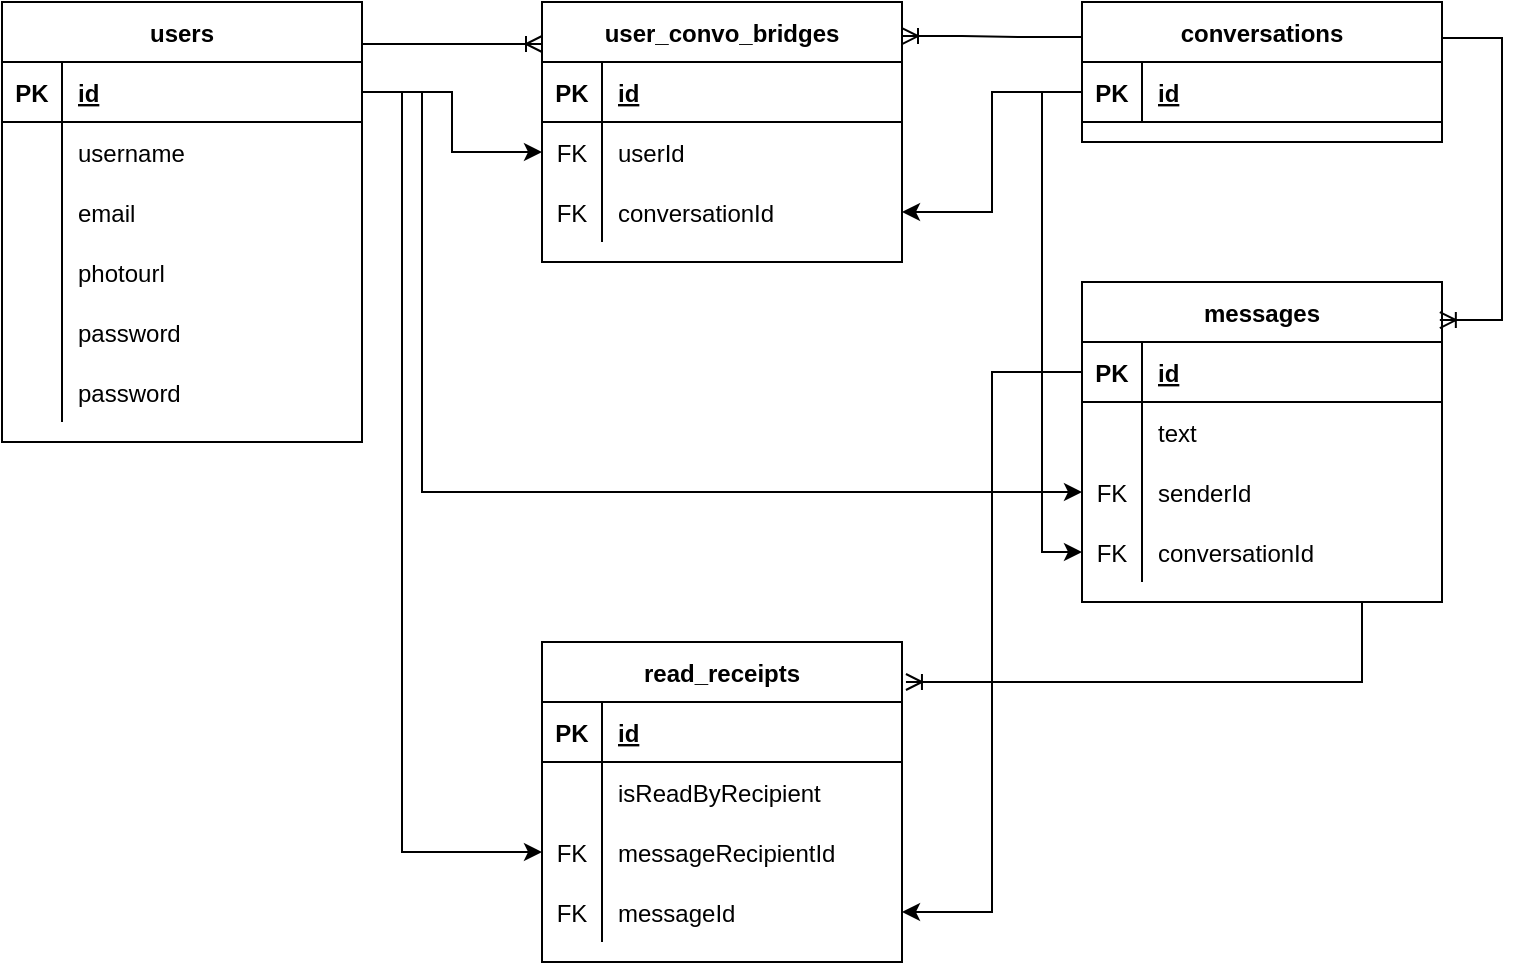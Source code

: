 <mxfile version="16.2.1" type="github"><diagram id="VCpfQ3PbXS5tHDDtIwh3" name="Page-1"><mxGraphModel dx="1186" dy="559" grid="1" gridSize="10" guides="1" tooltips="1" connect="1" arrows="1" fold="1" page="1" pageScale="1" pageWidth="850" pageHeight="1100" math="0" shadow="0"><root><mxCell id="0"/><mxCell id="1" parent="0"/><mxCell id="fUTRC2BdEfAdUZrdZdtG-123" value="" style="edgeStyle=orthogonalEdgeStyle;rounded=0;orthogonalLoop=1;jettySize=auto;html=1;entryX=0;entryY=0.5;entryDx=0;entryDy=0;" edge="1" parent="1" source="fUTRC2BdEfAdUZrdZdtG-6" target="fUTRC2BdEfAdUZrdZdtG-94"><mxGeometry relative="1" as="geometry"><mxPoint x="270" y="380" as="targetPoint"/><Array as="points"><mxPoint x="240" y="85"/><mxPoint x="240" y="465"/></Array></mxGeometry></mxCell><mxCell id="fUTRC2BdEfAdUZrdZdtG-5" value="users" style="shape=table;startSize=30;container=1;collapsible=1;childLayout=tableLayout;fixedRows=1;rowLines=0;fontStyle=1;align=center;resizeLast=1;" vertex="1" parent="1"><mxGeometry x="40" y="40" width="180" height="220" as="geometry"/></mxCell><mxCell id="fUTRC2BdEfAdUZrdZdtG-6" value="" style="shape=partialRectangle;collapsible=0;dropTarget=0;pointerEvents=0;fillColor=none;top=0;left=0;bottom=1;right=0;points=[[0,0.5],[1,0.5]];portConstraint=eastwest;" vertex="1" parent="fUTRC2BdEfAdUZrdZdtG-5"><mxGeometry y="30" width="180" height="30" as="geometry"/></mxCell><mxCell id="fUTRC2BdEfAdUZrdZdtG-7" value="PK" style="shape=partialRectangle;connectable=0;fillColor=none;top=0;left=0;bottom=0;right=0;fontStyle=1;overflow=hidden;" vertex="1" parent="fUTRC2BdEfAdUZrdZdtG-6"><mxGeometry width="30" height="30" as="geometry"><mxRectangle width="30" height="30" as="alternateBounds"/></mxGeometry></mxCell><mxCell id="fUTRC2BdEfAdUZrdZdtG-8" value="id" style="shape=partialRectangle;connectable=0;fillColor=none;top=0;left=0;bottom=0;right=0;align=left;spacingLeft=6;fontStyle=5;overflow=hidden;" vertex="1" parent="fUTRC2BdEfAdUZrdZdtG-6"><mxGeometry x="30" width="150" height="30" as="geometry"><mxRectangle width="150" height="30" as="alternateBounds"/></mxGeometry></mxCell><mxCell id="fUTRC2BdEfAdUZrdZdtG-9" value="" style="shape=partialRectangle;collapsible=0;dropTarget=0;pointerEvents=0;fillColor=none;top=0;left=0;bottom=0;right=0;points=[[0,0.5],[1,0.5]];portConstraint=eastwest;" vertex="1" parent="fUTRC2BdEfAdUZrdZdtG-5"><mxGeometry y="60" width="180" height="30" as="geometry"/></mxCell><mxCell id="fUTRC2BdEfAdUZrdZdtG-10" value="" style="shape=partialRectangle;connectable=0;fillColor=none;top=0;left=0;bottom=0;right=0;editable=1;overflow=hidden;" vertex="1" parent="fUTRC2BdEfAdUZrdZdtG-9"><mxGeometry width="30" height="30" as="geometry"><mxRectangle width="30" height="30" as="alternateBounds"/></mxGeometry></mxCell><mxCell id="fUTRC2BdEfAdUZrdZdtG-11" value="username" style="shape=partialRectangle;connectable=0;fillColor=none;top=0;left=0;bottom=0;right=0;align=left;spacingLeft=6;overflow=hidden;" vertex="1" parent="fUTRC2BdEfAdUZrdZdtG-9"><mxGeometry x="30" width="150" height="30" as="geometry"><mxRectangle width="150" height="30" as="alternateBounds"/></mxGeometry></mxCell><mxCell id="fUTRC2BdEfAdUZrdZdtG-12" value="" style="shape=partialRectangle;collapsible=0;dropTarget=0;pointerEvents=0;fillColor=none;top=0;left=0;bottom=0;right=0;points=[[0,0.5],[1,0.5]];portConstraint=eastwest;" vertex="1" parent="fUTRC2BdEfAdUZrdZdtG-5"><mxGeometry y="90" width="180" height="30" as="geometry"/></mxCell><mxCell id="fUTRC2BdEfAdUZrdZdtG-13" value="" style="shape=partialRectangle;connectable=0;fillColor=none;top=0;left=0;bottom=0;right=0;editable=1;overflow=hidden;" vertex="1" parent="fUTRC2BdEfAdUZrdZdtG-12"><mxGeometry width="30" height="30" as="geometry"><mxRectangle width="30" height="30" as="alternateBounds"/></mxGeometry></mxCell><mxCell id="fUTRC2BdEfAdUZrdZdtG-14" value="email" style="shape=partialRectangle;connectable=0;fillColor=none;top=0;left=0;bottom=0;right=0;align=left;spacingLeft=6;overflow=hidden;" vertex="1" parent="fUTRC2BdEfAdUZrdZdtG-12"><mxGeometry x="30" width="150" height="30" as="geometry"><mxRectangle width="150" height="30" as="alternateBounds"/></mxGeometry></mxCell><mxCell id="fUTRC2BdEfAdUZrdZdtG-15" value="" style="shape=partialRectangle;collapsible=0;dropTarget=0;pointerEvents=0;fillColor=none;top=0;left=0;bottom=0;right=0;points=[[0,0.5],[1,0.5]];portConstraint=eastwest;" vertex="1" parent="fUTRC2BdEfAdUZrdZdtG-5"><mxGeometry y="120" width="180" height="30" as="geometry"/></mxCell><mxCell id="fUTRC2BdEfAdUZrdZdtG-16" value="" style="shape=partialRectangle;connectable=0;fillColor=none;top=0;left=0;bottom=0;right=0;editable=1;overflow=hidden;" vertex="1" parent="fUTRC2BdEfAdUZrdZdtG-15"><mxGeometry width="30" height="30" as="geometry"><mxRectangle width="30" height="30" as="alternateBounds"/></mxGeometry></mxCell><mxCell id="fUTRC2BdEfAdUZrdZdtG-17" value="photourl" style="shape=partialRectangle;connectable=0;fillColor=none;top=0;left=0;bottom=0;right=0;align=left;spacingLeft=6;overflow=hidden;" vertex="1" parent="fUTRC2BdEfAdUZrdZdtG-15"><mxGeometry x="30" width="150" height="30" as="geometry"><mxRectangle width="150" height="30" as="alternateBounds"/></mxGeometry></mxCell><mxCell id="fUTRC2BdEfAdUZrdZdtG-25" style="shape=partialRectangle;collapsible=0;dropTarget=0;pointerEvents=0;fillColor=none;top=0;left=0;bottom=0;right=0;points=[[0,0.5],[1,0.5]];portConstraint=eastwest;" vertex="1" parent="fUTRC2BdEfAdUZrdZdtG-5"><mxGeometry y="150" width="180" height="30" as="geometry"/></mxCell><mxCell id="fUTRC2BdEfAdUZrdZdtG-26" style="shape=partialRectangle;connectable=0;fillColor=none;top=0;left=0;bottom=0;right=0;editable=1;overflow=hidden;" vertex="1" parent="fUTRC2BdEfAdUZrdZdtG-25"><mxGeometry width="30" height="30" as="geometry"><mxRectangle width="30" height="30" as="alternateBounds"/></mxGeometry></mxCell><mxCell id="fUTRC2BdEfAdUZrdZdtG-27" value="password" style="shape=partialRectangle;connectable=0;fillColor=none;top=0;left=0;bottom=0;right=0;align=left;spacingLeft=6;overflow=hidden;" vertex="1" parent="fUTRC2BdEfAdUZrdZdtG-25"><mxGeometry x="30" width="150" height="30" as="geometry"><mxRectangle width="150" height="30" as="alternateBounds"/></mxGeometry></mxCell><mxCell id="fUTRC2BdEfAdUZrdZdtG-22" style="shape=partialRectangle;collapsible=0;dropTarget=0;pointerEvents=0;fillColor=none;top=0;left=0;bottom=0;right=0;points=[[0,0.5],[1,0.5]];portConstraint=eastwest;" vertex="1" parent="fUTRC2BdEfAdUZrdZdtG-5"><mxGeometry y="180" width="180" height="30" as="geometry"/></mxCell><mxCell id="fUTRC2BdEfAdUZrdZdtG-23" style="shape=partialRectangle;connectable=0;fillColor=none;top=0;left=0;bottom=0;right=0;editable=1;overflow=hidden;" vertex="1" parent="fUTRC2BdEfAdUZrdZdtG-22"><mxGeometry width="30" height="30" as="geometry"><mxRectangle width="30" height="30" as="alternateBounds"/></mxGeometry></mxCell><mxCell id="fUTRC2BdEfAdUZrdZdtG-24" value="password" style="shape=partialRectangle;connectable=0;fillColor=none;top=0;left=0;bottom=0;right=0;align=left;spacingLeft=6;overflow=hidden;" vertex="1" parent="fUTRC2BdEfAdUZrdZdtG-22"><mxGeometry x="30" width="150" height="30" as="geometry"><mxRectangle width="150" height="30" as="alternateBounds"/></mxGeometry></mxCell><mxCell id="fUTRC2BdEfAdUZrdZdtG-48" value="user_convo_bridges" style="shape=table;startSize=30;container=1;collapsible=1;childLayout=tableLayout;fixedRows=1;rowLines=0;fontStyle=1;align=center;resizeLast=1;" vertex="1" parent="1"><mxGeometry x="310" y="40" width="180" height="130" as="geometry"/></mxCell><mxCell id="fUTRC2BdEfAdUZrdZdtG-49" value="" style="shape=partialRectangle;collapsible=0;dropTarget=0;pointerEvents=0;fillColor=none;top=0;left=0;bottom=1;right=0;points=[[0,0.5],[1,0.5]];portConstraint=eastwest;" vertex="1" parent="fUTRC2BdEfAdUZrdZdtG-48"><mxGeometry y="30" width="180" height="30" as="geometry"/></mxCell><mxCell id="fUTRC2BdEfAdUZrdZdtG-50" value="PK" style="shape=partialRectangle;connectable=0;fillColor=none;top=0;left=0;bottom=0;right=0;fontStyle=1;overflow=hidden;" vertex="1" parent="fUTRC2BdEfAdUZrdZdtG-49"><mxGeometry width="30" height="30" as="geometry"><mxRectangle width="30" height="30" as="alternateBounds"/></mxGeometry></mxCell><mxCell id="fUTRC2BdEfAdUZrdZdtG-51" value="id" style="shape=partialRectangle;connectable=0;fillColor=none;top=0;left=0;bottom=0;right=0;align=left;spacingLeft=6;fontStyle=5;overflow=hidden;" vertex="1" parent="fUTRC2BdEfAdUZrdZdtG-49"><mxGeometry x="30" width="150" height="30" as="geometry"><mxRectangle width="150" height="30" as="alternateBounds"/></mxGeometry></mxCell><mxCell id="fUTRC2BdEfAdUZrdZdtG-52" value="" style="shape=partialRectangle;collapsible=0;dropTarget=0;pointerEvents=0;fillColor=none;top=0;left=0;bottom=0;right=0;points=[[0,0.5],[1,0.5]];portConstraint=eastwest;" vertex="1" parent="fUTRC2BdEfAdUZrdZdtG-48"><mxGeometry y="60" width="180" height="30" as="geometry"/></mxCell><mxCell id="fUTRC2BdEfAdUZrdZdtG-53" value="FK" style="shape=partialRectangle;connectable=0;fillColor=none;top=0;left=0;bottom=0;right=0;editable=1;overflow=hidden;" vertex="1" parent="fUTRC2BdEfAdUZrdZdtG-52"><mxGeometry width="30" height="30" as="geometry"><mxRectangle width="30" height="30" as="alternateBounds"/></mxGeometry></mxCell><mxCell id="fUTRC2BdEfAdUZrdZdtG-54" value="userId" style="shape=partialRectangle;connectable=0;fillColor=none;top=0;left=0;bottom=0;right=0;align=left;spacingLeft=6;overflow=hidden;" vertex="1" parent="fUTRC2BdEfAdUZrdZdtG-52"><mxGeometry x="30" width="150" height="30" as="geometry"><mxRectangle width="150" height="30" as="alternateBounds"/></mxGeometry></mxCell><mxCell id="fUTRC2BdEfAdUZrdZdtG-55" value="" style="shape=partialRectangle;collapsible=0;dropTarget=0;pointerEvents=0;fillColor=none;top=0;left=0;bottom=0;right=0;points=[[0,0.5],[1,0.5]];portConstraint=eastwest;" vertex="1" parent="fUTRC2BdEfAdUZrdZdtG-48"><mxGeometry y="90" width="180" height="30" as="geometry"/></mxCell><mxCell id="fUTRC2BdEfAdUZrdZdtG-56" value="FK" style="shape=partialRectangle;connectable=0;fillColor=none;top=0;left=0;bottom=0;right=0;editable=1;overflow=hidden;" vertex="1" parent="fUTRC2BdEfAdUZrdZdtG-55"><mxGeometry width="30" height="30" as="geometry"><mxRectangle width="30" height="30" as="alternateBounds"/></mxGeometry></mxCell><mxCell id="fUTRC2BdEfAdUZrdZdtG-57" value="conversationId" style="shape=partialRectangle;connectable=0;fillColor=none;top=0;left=0;bottom=0;right=0;align=left;spacingLeft=6;overflow=hidden;" vertex="1" parent="fUTRC2BdEfAdUZrdZdtG-55"><mxGeometry x="30" width="150" height="30" as="geometry"><mxRectangle width="150" height="30" as="alternateBounds"/></mxGeometry></mxCell><mxCell id="fUTRC2BdEfAdUZrdZdtG-61" value="conversations" style="shape=table;startSize=30;container=1;collapsible=1;childLayout=tableLayout;fixedRows=1;rowLines=0;fontStyle=1;align=center;resizeLast=1;" vertex="1" parent="1"><mxGeometry x="580" y="40" width="180" height="70" as="geometry"/></mxCell><mxCell id="fUTRC2BdEfAdUZrdZdtG-62" value="" style="shape=partialRectangle;collapsible=0;dropTarget=0;pointerEvents=0;fillColor=none;top=0;left=0;bottom=1;right=0;points=[[0,0.5],[1,0.5]];portConstraint=eastwest;" vertex="1" parent="fUTRC2BdEfAdUZrdZdtG-61"><mxGeometry y="30" width="180" height="30" as="geometry"/></mxCell><mxCell id="fUTRC2BdEfAdUZrdZdtG-63" value="PK" style="shape=partialRectangle;connectable=0;fillColor=none;top=0;left=0;bottom=0;right=0;fontStyle=1;overflow=hidden;" vertex="1" parent="fUTRC2BdEfAdUZrdZdtG-62"><mxGeometry width="30" height="30" as="geometry"><mxRectangle width="30" height="30" as="alternateBounds"/></mxGeometry></mxCell><mxCell id="fUTRC2BdEfAdUZrdZdtG-64" value="id" style="shape=partialRectangle;connectable=0;fillColor=none;top=0;left=0;bottom=0;right=0;align=left;spacingLeft=6;fontStyle=5;overflow=hidden;" vertex="1" parent="fUTRC2BdEfAdUZrdZdtG-62"><mxGeometry x="30" width="150" height="30" as="geometry"><mxRectangle width="150" height="30" as="alternateBounds"/></mxGeometry></mxCell><mxCell id="fUTRC2BdEfAdUZrdZdtG-100" style="edgeStyle=orthogonalEdgeStyle;rounded=0;orthogonalLoop=1;jettySize=auto;html=1;exitX=0;exitY=0.5;exitDx=0;exitDy=0;entryX=1;entryY=0.5;entryDx=0;entryDy=0;" edge="1" parent="1" source="fUTRC2BdEfAdUZrdZdtG-125" target="fUTRC2BdEfAdUZrdZdtG-97"><mxGeometry relative="1" as="geometry"/></mxCell><mxCell id="fUTRC2BdEfAdUZrdZdtG-74" value="messages" style="shape=table;startSize=30;container=1;collapsible=1;childLayout=tableLayout;fixedRows=1;rowLines=0;fontStyle=1;align=center;resizeLast=1;" vertex="1" parent="1"><mxGeometry x="580" y="180" width="180" height="160" as="geometry"/></mxCell><mxCell id="fUTRC2BdEfAdUZrdZdtG-125" value="" style="shape=partialRectangle;collapsible=0;dropTarget=0;pointerEvents=0;fillColor=none;top=0;left=0;bottom=1;right=0;points=[[0,0.5],[1,0.5]];portConstraint=eastwest;" vertex="1" parent="fUTRC2BdEfAdUZrdZdtG-74"><mxGeometry y="30" width="180" height="30" as="geometry"/></mxCell><mxCell id="fUTRC2BdEfAdUZrdZdtG-126" value="PK" style="shape=partialRectangle;connectable=0;fillColor=none;top=0;left=0;bottom=0;right=0;fontStyle=1;overflow=hidden;" vertex="1" parent="fUTRC2BdEfAdUZrdZdtG-125"><mxGeometry width="30" height="30" as="geometry"><mxRectangle width="30" height="30" as="alternateBounds"/></mxGeometry></mxCell><mxCell id="fUTRC2BdEfAdUZrdZdtG-127" value="id" style="shape=partialRectangle;connectable=0;fillColor=none;top=0;left=0;bottom=0;right=0;align=left;spacingLeft=6;fontStyle=5;overflow=hidden;" vertex="1" parent="fUTRC2BdEfAdUZrdZdtG-125"><mxGeometry x="30" width="150" height="30" as="geometry"><mxRectangle width="150" height="30" as="alternateBounds"/></mxGeometry></mxCell><mxCell id="fUTRC2BdEfAdUZrdZdtG-78" value="" style="shape=partialRectangle;collapsible=0;dropTarget=0;pointerEvents=0;fillColor=none;top=0;left=0;bottom=0;right=0;points=[[0,0.5],[1,0.5]];portConstraint=eastwest;" vertex="1" parent="fUTRC2BdEfAdUZrdZdtG-74"><mxGeometry y="60" width="180" height="30" as="geometry"/></mxCell><mxCell id="fUTRC2BdEfAdUZrdZdtG-79" value="" style="shape=partialRectangle;connectable=0;fillColor=none;top=0;left=0;bottom=0;right=0;editable=1;overflow=hidden;" vertex="1" parent="fUTRC2BdEfAdUZrdZdtG-78"><mxGeometry width="30" height="30" as="geometry"><mxRectangle width="30" height="30" as="alternateBounds"/></mxGeometry></mxCell><mxCell id="fUTRC2BdEfAdUZrdZdtG-80" value="text" style="shape=partialRectangle;connectable=0;fillColor=none;top=0;left=0;bottom=0;right=0;align=left;spacingLeft=6;overflow=hidden;" vertex="1" parent="fUTRC2BdEfAdUZrdZdtG-78"><mxGeometry x="30" width="150" height="30" as="geometry"><mxRectangle width="150" height="30" as="alternateBounds"/></mxGeometry></mxCell><mxCell id="fUTRC2BdEfAdUZrdZdtG-81" value="" style="shape=partialRectangle;collapsible=0;dropTarget=0;pointerEvents=0;fillColor=none;top=0;left=0;bottom=0;right=0;points=[[0,0.5],[1,0.5]];portConstraint=eastwest;" vertex="1" parent="fUTRC2BdEfAdUZrdZdtG-74"><mxGeometry y="90" width="180" height="30" as="geometry"/></mxCell><mxCell id="fUTRC2BdEfAdUZrdZdtG-82" value="FK" style="shape=partialRectangle;connectable=0;fillColor=none;top=0;left=0;bottom=0;right=0;editable=1;overflow=hidden;" vertex="1" parent="fUTRC2BdEfAdUZrdZdtG-81"><mxGeometry width="30" height="30" as="geometry"><mxRectangle width="30" height="30" as="alternateBounds"/></mxGeometry></mxCell><mxCell id="fUTRC2BdEfAdUZrdZdtG-83" value="senderId" style="shape=partialRectangle;connectable=0;fillColor=none;top=0;left=0;bottom=0;right=0;align=left;spacingLeft=6;overflow=hidden;" vertex="1" parent="fUTRC2BdEfAdUZrdZdtG-81"><mxGeometry x="30" width="150" height="30" as="geometry"><mxRectangle width="150" height="30" as="alternateBounds"/></mxGeometry></mxCell><mxCell id="fUTRC2BdEfAdUZrdZdtG-84" value="" style="shape=partialRectangle;collapsible=0;dropTarget=0;pointerEvents=0;fillColor=none;top=0;left=0;bottom=0;right=0;points=[[0,0.5],[1,0.5]];portConstraint=eastwest;" vertex="1" parent="fUTRC2BdEfAdUZrdZdtG-74"><mxGeometry y="120" width="180" height="30" as="geometry"/></mxCell><mxCell id="fUTRC2BdEfAdUZrdZdtG-85" value="FK" style="shape=partialRectangle;connectable=0;fillColor=none;top=0;left=0;bottom=0;right=0;editable=1;overflow=hidden;" vertex="1" parent="fUTRC2BdEfAdUZrdZdtG-84"><mxGeometry width="30" height="30" as="geometry"><mxRectangle width="30" height="30" as="alternateBounds"/></mxGeometry></mxCell><mxCell id="fUTRC2BdEfAdUZrdZdtG-86" value="conversationId" style="shape=partialRectangle;connectable=0;fillColor=none;top=0;left=0;bottom=0;right=0;align=left;spacingLeft=6;overflow=hidden;" vertex="1" parent="fUTRC2BdEfAdUZrdZdtG-84"><mxGeometry x="30" width="150" height="30" as="geometry"><mxRectangle width="150" height="30" as="alternateBounds"/></mxGeometry></mxCell><mxCell id="fUTRC2BdEfAdUZrdZdtG-87" value="read_receipts" style="shape=table;startSize=30;container=1;collapsible=1;childLayout=tableLayout;fixedRows=1;rowLines=0;fontStyle=1;align=center;resizeLast=1;" vertex="1" parent="1"><mxGeometry x="310" y="360" width="180" height="160" as="geometry"/></mxCell><mxCell id="fUTRC2BdEfAdUZrdZdtG-88" value="" style="shape=partialRectangle;collapsible=0;dropTarget=0;pointerEvents=0;fillColor=none;top=0;left=0;bottom=1;right=0;points=[[0,0.5],[1,0.5]];portConstraint=eastwest;" vertex="1" parent="fUTRC2BdEfAdUZrdZdtG-87"><mxGeometry y="30" width="180" height="30" as="geometry"/></mxCell><mxCell id="fUTRC2BdEfAdUZrdZdtG-89" value="PK" style="shape=partialRectangle;connectable=0;fillColor=none;top=0;left=0;bottom=0;right=0;fontStyle=1;overflow=hidden;" vertex="1" parent="fUTRC2BdEfAdUZrdZdtG-88"><mxGeometry width="30" height="30" as="geometry"><mxRectangle width="30" height="30" as="alternateBounds"/></mxGeometry></mxCell><mxCell id="fUTRC2BdEfAdUZrdZdtG-90" value="id" style="shape=partialRectangle;connectable=0;fillColor=none;top=0;left=0;bottom=0;right=0;align=left;spacingLeft=6;fontStyle=5;overflow=hidden;" vertex="1" parent="fUTRC2BdEfAdUZrdZdtG-88"><mxGeometry x="30" width="150" height="30" as="geometry"><mxRectangle width="150" height="30" as="alternateBounds"/></mxGeometry></mxCell><mxCell id="fUTRC2BdEfAdUZrdZdtG-91" value="" style="shape=partialRectangle;collapsible=0;dropTarget=0;pointerEvents=0;fillColor=none;top=0;left=0;bottom=0;right=0;points=[[0,0.5],[1,0.5]];portConstraint=eastwest;" vertex="1" parent="fUTRC2BdEfAdUZrdZdtG-87"><mxGeometry y="60" width="180" height="30" as="geometry"/></mxCell><mxCell id="fUTRC2BdEfAdUZrdZdtG-92" value="" style="shape=partialRectangle;connectable=0;fillColor=none;top=0;left=0;bottom=0;right=0;editable=1;overflow=hidden;" vertex="1" parent="fUTRC2BdEfAdUZrdZdtG-91"><mxGeometry width="30" height="30" as="geometry"><mxRectangle width="30" height="30" as="alternateBounds"/></mxGeometry></mxCell><mxCell id="fUTRC2BdEfAdUZrdZdtG-93" value="isReadByRecipient" style="shape=partialRectangle;connectable=0;fillColor=none;top=0;left=0;bottom=0;right=0;align=left;spacingLeft=6;overflow=hidden;" vertex="1" parent="fUTRC2BdEfAdUZrdZdtG-91"><mxGeometry x="30" width="150" height="30" as="geometry"><mxRectangle width="150" height="30" as="alternateBounds"/></mxGeometry></mxCell><mxCell id="fUTRC2BdEfAdUZrdZdtG-94" value="" style="shape=partialRectangle;collapsible=0;dropTarget=0;pointerEvents=0;fillColor=none;top=0;left=0;bottom=0;right=0;points=[[0,0.5],[1,0.5]];portConstraint=eastwest;" vertex="1" parent="fUTRC2BdEfAdUZrdZdtG-87"><mxGeometry y="90" width="180" height="30" as="geometry"/></mxCell><mxCell id="fUTRC2BdEfAdUZrdZdtG-95" value="FK" style="shape=partialRectangle;connectable=0;fillColor=none;top=0;left=0;bottom=0;right=0;editable=1;overflow=hidden;" vertex="1" parent="fUTRC2BdEfAdUZrdZdtG-94"><mxGeometry width="30" height="30" as="geometry"><mxRectangle width="30" height="30" as="alternateBounds"/></mxGeometry></mxCell><mxCell id="fUTRC2BdEfAdUZrdZdtG-96" value="messageRecipientId" style="shape=partialRectangle;connectable=0;fillColor=none;top=0;left=0;bottom=0;right=0;align=left;spacingLeft=6;overflow=hidden;" vertex="1" parent="fUTRC2BdEfAdUZrdZdtG-94"><mxGeometry x="30" width="150" height="30" as="geometry"><mxRectangle width="150" height="30" as="alternateBounds"/></mxGeometry></mxCell><mxCell id="fUTRC2BdEfAdUZrdZdtG-97" value="" style="shape=partialRectangle;collapsible=0;dropTarget=0;pointerEvents=0;fillColor=none;top=0;left=0;bottom=0;right=0;points=[[0,0.5],[1,0.5]];portConstraint=eastwest;" vertex="1" parent="fUTRC2BdEfAdUZrdZdtG-87"><mxGeometry y="120" width="180" height="30" as="geometry"/></mxCell><mxCell id="fUTRC2BdEfAdUZrdZdtG-98" value="FK" style="shape=partialRectangle;connectable=0;fillColor=none;top=0;left=0;bottom=0;right=0;editable=1;overflow=hidden;" vertex="1" parent="fUTRC2BdEfAdUZrdZdtG-97"><mxGeometry width="30" height="30" as="geometry"><mxRectangle width="30" height="30" as="alternateBounds"/></mxGeometry></mxCell><mxCell id="fUTRC2BdEfAdUZrdZdtG-99" value="messageId" style="shape=partialRectangle;connectable=0;fillColor=none;top=0;left=0;bottom=0;right=0;align=left;spacingLeft=6;overflow=hidden;" vertex="1" parent="fUTRC2BdEfAdUZrdZdtG-97"><mxGeometry x="30" width="150" height="30" as="geometry"><mxRectangle width="150" height="30" as="alternateBounds"/></mxGeometry></mxCell><mxCell id="fUTRC2BdEfAdUZrdZdtG-101" value="" style="edgeStyle=orthogonalEdgeStyle;rounded=0;orthogonalLoop=1;jettySize=auto;html=1;" edge="1" parent="1" source="fUTRC2BdEfAdUZrdZdtG-6" target="fUTRC2BdEfAdUZrdZdtG-52"><mxGeometry relative="1" as="geometry"/></mxCell><mxCell id="fUTRC2BdEfAdUZrdZdtG-102" value="" style="edgeStyle=orthogonalEdgeStyle;rounded=0;orthogonalLoop=1;jettySize=auto;html=1;exitX=1;exitY=0.5;exitDx=0;exitDy=0;entryX=0;entryY=0.5;entryDx=0;entryDy=0;" edge="1" parent="1" source="fUTRC2BdEfAdUZrdZdtG-6" target="fUTRC2BdEfAdUZrdZdtG-81"><mxGeometry relative="1" as="geometry"><mxPoint x="230" y="95" as="sourcePoint"/><mxPoint x="320" y="125" as="targetPoint"/><Array as="points"><mxPoint x="250" y="85"/><mxPoint x="250" y="285"/></Array></mxGeometry></mxCell><mxCell id="fUTRC2BdEfAdUZrdZdtG-124" value="" style="edgeStyle=orthogonalEdgeStyle;rounded=0;orthogonalLoop=1;jettySize=auto;html=1;entryX=1;entryY=0.5;entryDx=0;entryDy=0;" edge="1" parent="1" source="fUTRC2BdEfAdUZrdZdtG-62" target="fUTRC2BdEfAdUZrdZdtG-55"><mxGeometry relative="1" as="geometry"/></mxCell><mxCell id="fUTRC2BdEfAdUZrdZdtG-128" value="" style="edgeStyle=orthogonalEdgeStyle;rounded=0;orthogonalLoop=1;jettySize=auto;html=1;entryX=0;entryY=0.5;entryDx=0;entryDy=0;exitX=0;exitY=0.5;exitDx=0;exitDy=0;" edge="1" parent="1" source="fUTRC2BdEfAdUZrdZdtG-62" target="fUTRC2BdEfAdUZrdZdtG-84"><mxGeometry relative="1" as="geometry"><mxPoint x="590" y="95" as="sourcePoint"/><mxPoint x="500" y="155" as="targetPoint"/></mxGeometry></mxCell><mxCell id="fUTRC2BdEfAdUZrdZdtG-130" value="" style="edgeStyle=entityRelationEdgeStyle;fontSize=12;html=1;endArrow=ERoneToMany;rounded=0;" edge="1" parent="1"><mxGeometry width="100" height="100" relative="1" as="geometry"><mxPoint x="220" y="61" as="sourcePoint"/><mxPoint x="310" y="61" as="targetPoint"/></mxGeometry></mxCell><mxCell id="fUTRC2BdEfAdUZrdZdtG-131" value="" style="edgeStyle=entityRelationEdgeStyle;fontSize=12;html=1;endArrow=ERoneToMany;rounded=0;entryX=1;entryY=0.131;entryDx=0;entryDy=0;entryPerimeter=0;exitX=0;exitY=0.25;exitDx=0;exitDy=0;" edge="1" parent="1" source="fUTRC2BdEfAdUZrdZdtG-61" target="fUTRC2BdEfAdUZrdZdtG-48"><mxGeometry width="100" height="100" relative="1" as="geometry"><mxPoint x="440" y="300" as="sourcePoint"/><mxPoint x="540" y="200" as="targetPoint"/></mxGeometry></mxCell><mxCell id="fUTRC2BdEfAdUZrdZdtG-132" value="" style="edgeStyle=entityRelationEdgeStyle;fontSize=12;html=1;endArrow=ERoneToMany;rounded=0;entryX=0.994;entryY=0.119;entryDx=0;entryDy=0;entryPerimeter=0;" edge="1" parent="1" target="fUTRC2BdEfAdUZrdZdtG-74"><mxGeometry width="100" height="100" relative="1" as="geometry"><mxPoint x="760" y="58" as="sourcePoint"/><mxPoint x="690" y="170" as="targetPoint"/></mxGeometry></mxCell><mxCell id="fUTRC2BdEfAdUZrdZdtG-133" value="" style="edgeStyle=entityRelationEdgeStyle;fontSize=12;html=1;endArrow=ERoneToMany;rounded=0;entryX=1.011;entryY=0.125;entryDx=0;entryDy=0;entryPerimeter=0;" edge="1" parent="1" target="fUTRC2BdEfAdUZrdZdtG-87"><mxGeometry width="100" height="100" relative="1" as="geometry"><mxPoint x="690" y="340" as="sourcePoint"/><mxPoint x="768.92" y="209.04" as="targetPoint"/></mxGeometry></mxCell></root></mxGraphModel></diagram></mxfile>